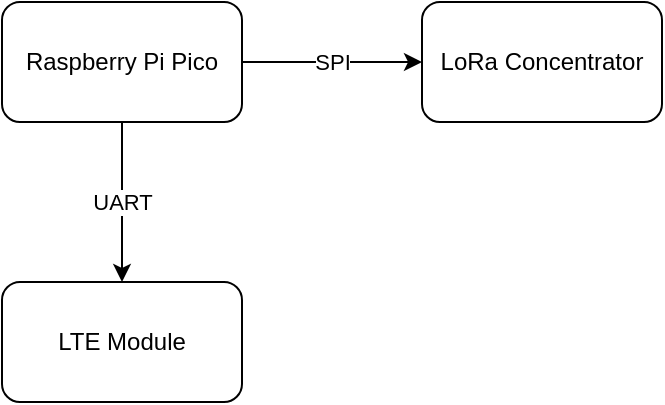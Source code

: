 <mxfile version="24.6.4" type="device">
  <diagram name="Seite-1" id="NwcWuR-mgWnYf0p7Uhna">
    <mxGraphModel dx="1036" dy="614" grid="1" gridSize="10" guides="1" tooltips="1" connect="1" arrows="1" fold="1" page="1" pageScale="1" pageWidth="827" pageHeight="1169" math="0" shadow="0">
      <root>
        <mxCell id="0" />
        <mxCell id="1" parent="0" />
        <mxCell id="OQtJD34ANyuCAwRn3eNC-4" value="SPI" style="edgeStyle=orthogonalEdgeStyle;rounded=0;orthogonalLoop=1;jettySize=auto;html=1;" edge="1" parent="1" source="OQtJD34ANyuCAwRn3eNC-2" target="OQtJD34ANyuCAwRn3eNC-3">
          <mxGeometry relative="1" as="geometry" />
        </mxCell>
        <mxCell id="OQtJD34ANyuCAwRn3eNC-6" value="UART" style="edgeStyle=orthogonalEdgeStyle;rounded=0;orthogonalLoop=1;jettySize=auto;html=1;entryX=0.5;entryY=0;entryDx=0;entryDy=0;" edge="1" parent="1" source="OQtJD34ANyuCAwRn3eNC-2" target="OQtJD34ANyuCAwRn3eNC-5">
          <mxGeometry relative="1" as="geometry" />
        </mxCell>
        <mxCell id="OQtJD34ANyuCAwRn3eNC-2" value="Raspberry Pi Pico" style="rounded=1;whiteSpace=wrap;html=1;" vertex="1" parent="1">
          <mxGeometry x="220" y="170" width="120" height="60" as="geometry" />
        </mxCell>
        <mxCell id="OQtJD34ANyuCAwRn3eNC-3" value="LoRa Concentrator" style="rounded=1;whiteSpace=wrap;html=1;" vertex="1" parent="1">
          <mxGeometry x="430" y="170" width="120" height="60" as="geometry" />
        </mxCell>
        <mxCell id="OQtJD34ANyuCAwRn3eNC-5" value="LTE Module" style="rounded=1;whiteSpace=wrap;html=1;" vertex="1" parent="1">
          <mxGeometry x="220" y="310" width="120" height="60" as="geometry" />
        </mxCell>
      </root>
    </mxGraphModel>
  </diagram>
</mxfile>
